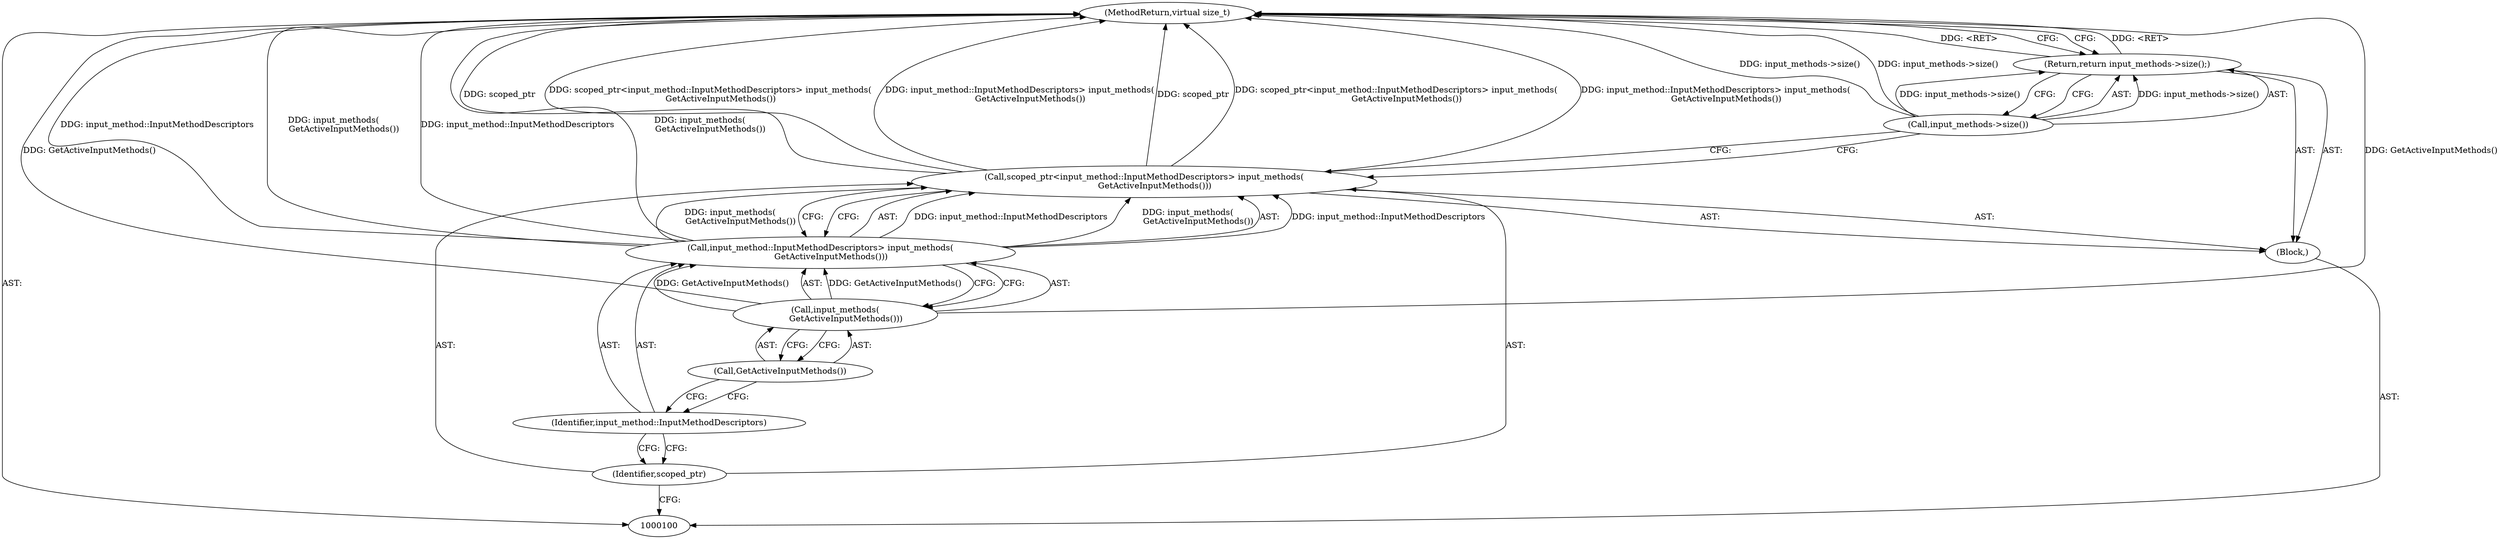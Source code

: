 digraph "0_Chrome_dc7b094a338c6c521f918f478e993f0f74bbea0d_14" {
"1000110" [label="(MethodReturn,virtual size_t)"];
"1000101" [label="(Block,)"];
"1000104" [label="(Call,input_method::InputMethodDescriptors> input_methods(\n        GetActiveInputMethods()))"];
"1000105" [label="(Identifier,input_method::InputMethodDescriptors)"];
"1000102" [label="(Call,scoped_ptr<input_method::InputMethodDescriptors> input_methods(\n        GetActiveInputMethods()))"];
"1000103" [label="(Identifier,scoped_ptr)"];
"1000106" [label="(Call,input_methods(\n        GetActiveInputMethods()))"];
"1000107" [label="(Call,GetActiveInputMethods())"];
"1000109" [label="(Call,input_methods->size())"];
"1000108" [label="(Return,return input_methods->size();)"];
"1000110" -> "1000100"  [label="AST: "];
"1000110" -> "1000108"  [label="CFG: "];
"1000108" -> "1000110"  [label="DDG: <RET>"];
"1000106" -> "1000110"  [label="DDG: GetActiveInputMethods()"];
"1000102" -> "1000110"  [label="DDG: input_method::InputMethodDescriptors> input_methods(\n        GetActiveInputMethods())"];
"1000102" -> "1000110"  [label="DDG: scoped_ptr"];
"1000102" -> "1000110"  [label="DDG: scoped_ptr<input_method::InputMethodDescriptors> input_methods(\n        GetActiveInputMethods())"];
"1000104" -> "1000110"  [label="DDG: input_method::InputMethodDescriptors"];
"1000104" -> "1000110"  [label="DDG: input_methods(\n        GetActiveInputMethods())"];
"1000109" -> "1000110"  [label="DDG: input_methods->size()"];
"1000101" -> "1000100"  [label="AST: "];
"1000102" -> "1000101"  [label="AST: "];
"1000108" -> "1000101"  [label="AST: "];
"1000104" -> "1000102"  [label="AST: "];
"1000104" -> "1000106"  [label="CFG: "];
"1000105" -> "1000104"  [label="AST: "];
"1000106" -> "1000104"  [label="AST: "];
"1000102" -> "1000104"  [label="CFG: "];
"1000104" -> "1000110"  [label="DDG: input_method::InputMethodDescriptors"];
"1000104" -> "1000110"  [label="DDG: input_methods(\n        GetActiveInputMethods())"];
"1000104" -> "1000102"  [label="DDG: input_method::InputMethodDescriptors"];
"1000104" -> "1000102"  [label="DDG: input_methods(\n        GetActiveInputMethods())"];
"1000106" -> "1000104"  [label="DDG: GetActiveInputMethods()"];
"1000105" -> "1000104"  [label="AST: "];
"1000105" -> "1000103"  [label="CFG: "];
"1000107" -> "1000105"  [label="CFG: "];
"1000102" -> "1000101"  [label="AST: "];
"1000102" -> "1000104"  [label="CFG: "];
"1000103" -> "1000102"  [label="AST: "];
"1000104" -> "1000102"  [label="AST: "];
"1000109" -> "1000102"  [label="CFG: "];
"1000102" -> "1000110"  [label="DDG: input_method::InputMethodDescriptors> input_methods(\n        GetActiveInputMethods())"];
"1000102" -> "1000110"  [label="DDG: scoped_ptr"];
"1000102" -> "1000110"  [label="DDG: scoped_ptr<input_method::InputMethodDescriptors> input_methods(\n        GetActiveInputMethods())"];
"1000104" -> "1000102"  [label="DDG: input_method::InputMethodDescriptors"];
"1000104" -> "1000102"  [label="DDG: input_methods(\n        GetActiveInputMethods())"];
"1000103" -> "1000102"  [label="AST: "];
"1000103" -> "1000100"  [label="CFG: "];
"1000105" -> "1000103"  [label="CFG: "];
"1000106" -> "1000104"  [label="AST: "];
"1000106" -> "1000107"  [label="CFG: "];
"1000107" -> "1000106"  [label="AST: "];
"1000104" -> "1000106"  [label="CFG: "];
"1000106" -> "1000110"  [label="DDG: GetActiveInputMethods()"];
"1000106" -> "1000104"  [label="DDG: GetActiveInputMethods()"];
"1000107" -> "1000106"  [label="AST: "];
"1000107" -> "1000105"  [label="CFG: "];
"1000106" -> "1000107"  [label="CFG: "];
"1000109" -> "1000108"  [label="AST: "];
"1000109" -> "1000102"  [label="CFG: "];
"1000108" -> "1000109"  [label="CFG: "];
"1000109" -> "1000110"  [label="DDG: input_methods->size()"];
"1000109" -> "1000108"  [label="DDG: input_methods->size()"];
"1000108" -> "1000101"  [label="AST: "];
"1000108" -> "1000109"  [label="CFG: "];
"1000109" -> "1000108"  [label="AST: "];
"1000110" -> "1000108"  [label="CFG: "];
"1000108" -> "1000110"  [label="DDG: <RET>"];
"1000109" -> "1000108"  [label="DDG: input_methods->size()"];
}
